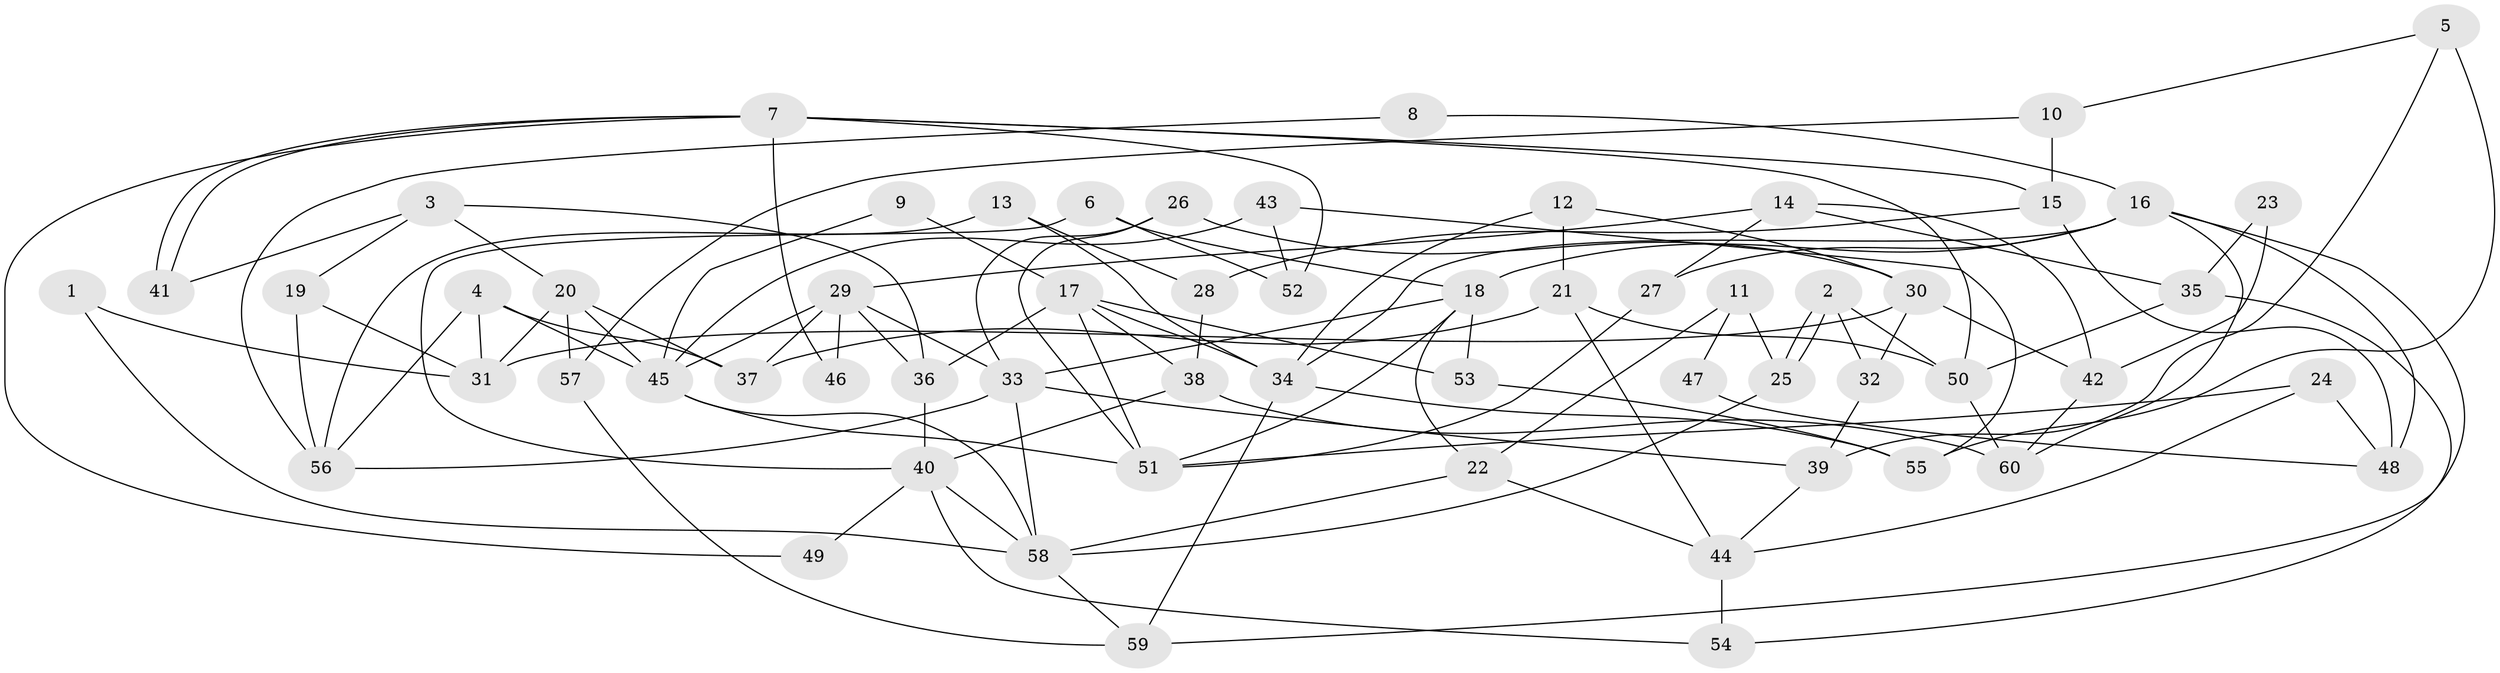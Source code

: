 // coarse degree distribution, {7: 0.05405405405405406, 3: 0.2702702702702703, 8: 0.05405405405405406, 6: 0.13513513513513514, 11: 0.02702702702702703, 4: 0.1891891891891892, 2: 0.13513513513513514, 17: 0.02702702702702703, 1: 0.02702702702702703, 5: 0.08108108108108109}
// Generated by graph-tools (version 1.1) at 2025/50/03/04/25 22:50:52]
// undirected, 60 vertices, 120 edges
graph export_dot {
  node [color=gray90,style=filled];
  1;
  2;
  3;
  4;
  5;
  6;
  7;
  8;
  9;
  10;
  11;
  12;
  13;
  14;
  15;
  16;
  17;
  18;
  19;
  20;
  21;
  22;
  23;
  24;
  25;
  26;
  27;
  28;
  29;
  30;
  31;
  32;
  33;
  34;
  35;
  36;
  37;
  38;
  39;
  40;
  41;
  42;
  43;
  44;
  45;
  46;
  47;
  48;
  49;
  50;
  51;
  52;
  53;
  54;
  55;
  56;
  57;
  58;
  59;
  60;
  1 -- 58;
  1 -- 31;
  2 -- 50;
  2 -- 25;
  2 -- 25;
  2 -- 32;
  3 -- 19;
  3 -- 36;
  3 -- 20;
  3 -- 41;
  4 -- 45;
  4 -- 37;
  4 -- 31;
  4 -- 56;
  5 -- 55;
  5 -- 39;
  5 -- 10;
  6 -- 40;
  6 -- 18;
  6 -- 52;
  7 -- 15;
  7 -- 41;
  7 -- 41;
  7 -- 46;
  7 -- 49;
  7 -- 50;
  7 -- 52;
  8 -- 16;
  8 -- 56;
  9 -- 17;
  9 -- 45;
  10 -- 57;
  10 -- 15;
  11 -- 22;
  11 -- 25;
  11 -- 47;
  12 -- 21;
  12 -- 30;
  12 -- 34;
  13 -- 34;
  13 -- 28;
  13 -- 56;
  14 -- 35;
  14 -- 29;
  14 -- 27;
  14 -- 42;
  15 -- 48;
  15 -- 28;
  16 -- 18;
  16 -- 34;
  16 -- 27;
  16 -- 48;
  16 -- 59;
  16 -- 60;
  17 -- 34;
  17 -- 53;
  17 -- 36;
  17 -- 38;
  17 -- 51;
  18 -- 33;
  18 -- 51;
  18 -- 22;
  18 -- 53;
  19 -- 31;
  19 -- 56;
  20 -- 45;
  20 -- 31;
  20 -- 37;
  20 -- 57;
  21 -- 50;
  21 -- 44;
  21 -- 37;
  22 -- 58;
  22 -- 44;
  23 -- 42;
  23 -- 35;
  24 -- 44;
  24 -- 51;
  24 -- 48;
  25 -- 58;
  26 -- 33;
  26 -- 51;
  26 -- 30;
  27 -- 51;
  28 -- 38;
  29 -- 37;
  29 -- 45;
  29 -- 33;
  29 -- 36;
  29 -- 46;
  30 -- 31;
  30 -- 32;
  30 -- 42;
  32 -- 39;
  33 -- 56;
  33 -- 39;
  33 -- 58;
  34 -- 59;
  34 -- 55;
  35 -- 54;
  35 -- 50;
  36 -- 40;
  38 -- 60;
  38 -- 40;
  39 -- 44;
  40 -- 49;
  40 -- 54;
  40 -- 58;
  42 -- 60;
  43 -- 52;
  43 -- 45;
  43 -- 55;
  44 -- 54;
  45 -- 51;
  45 -- 58;
  47 -- 48;
  50 -- 60;
  53 -- 55;
  57 -- 59;
  58 -- 59;
}
